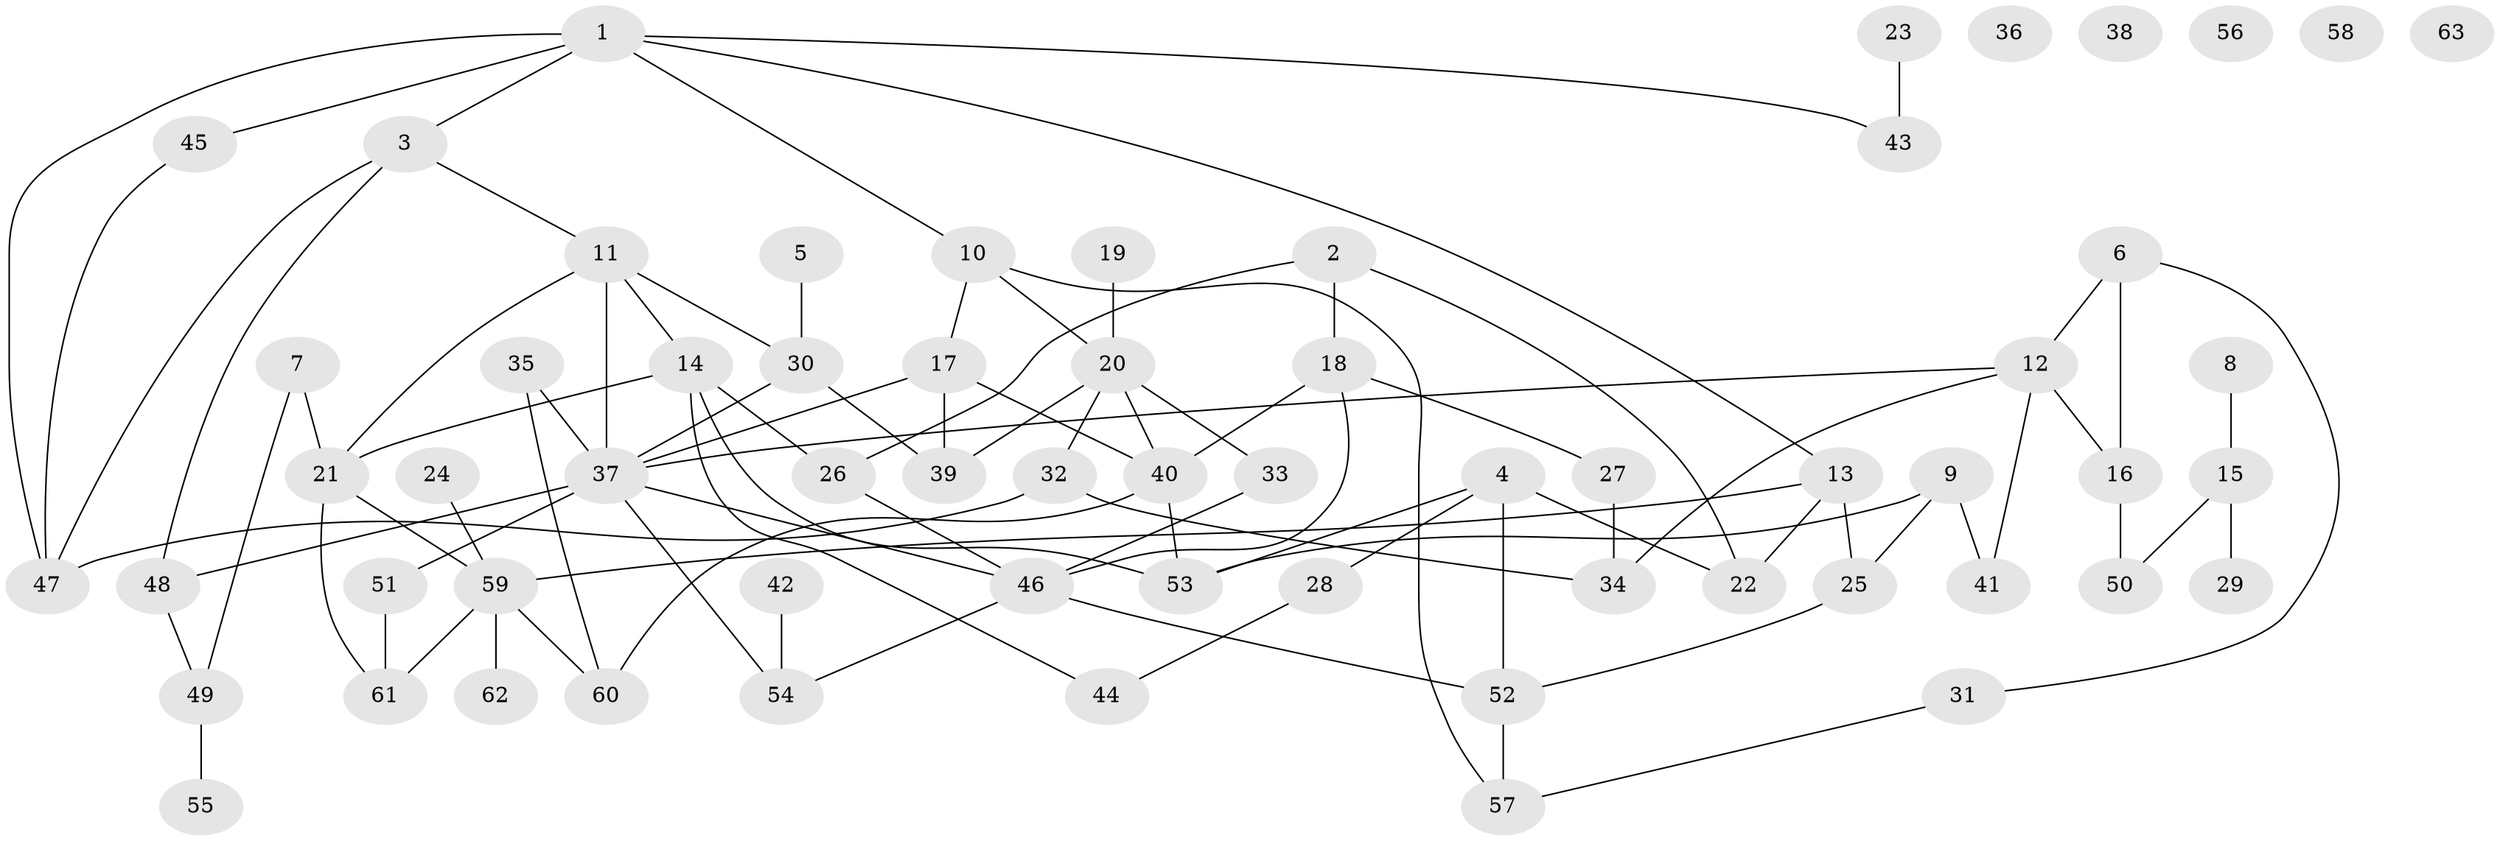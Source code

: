 // Generated by graph-tools (version 1.1) at 2025/49/03/09/25 03:49:10]
// undirected, 63 vertices, 91 edges
graph export_dot {
graph [start="1"]
  node [color=gray90,style=filled];
  1;
  2;
  3;
  4;
  5;
  6;
  7;
  8;
  9;
  10;
  11;
  12;
  13;
  14;
  15;
  16;
  17;
  18;
  19;
  20;
  21;
  22;
  23;
  24;
  25;
  26;
  27;
  28;
  29;
  30;
  31;
  32;
  33;
  34;
  35;
  36;
  37;
  38;
  39;
  40;
  41;
  42;
  43;
  44;
  45;
  46;
  47;
  48;
  49;
  50;
  51;
  52;
  53;
  54;
  55;
  56;
  57;
  58;
  59;
  60;
  61;
  62;
  63;
  1 -- 3;
  1 -- 10;
  1 -- 13;
  1 -- 43;
  1 -- 45;
  1 -- 47;
  2 -- 18;
  2 -- 22;
  2 -- 26;
  3 -- 11;
  3 -- 47;
  3 -- 48;
  4 -- 22;
  4 -- 28;
  4 -- 52;
  4 -- 53;
  5 -- 30;
  6 -- 12;
  6 -- 16;
  6 -- 31;
  7 -- 21;
  7 -- 49;
  8 -- 15;
  9 -- 25;
  9 -- 41;
  9 -- 53;
  10 -- 17;
  10 -- 20;
  10 -- 57;
  11 -- 14;
  11 -- 21;
  11 -- 30;
  11 -- 37;
  12 -- 16;
  12 -- 34;
  12 -- 37;
  12 -- 41;
  13 -- 22;
  13 -- 25;
  13 -- 59;
  14 -- 21;
  14 -- 26;
  14 -- 44;
  14 -- 53;
  15 -- 29;
  15 -- 50;
  16 -- 50;
  17 -- 37;
  17 -- 39;
  17 -- 40;
  18 -- 27;
  18 -- 40;
  18 -- 46;
  19 -- 20;
  20 -- 32;
  20 -- 33;
  20 -- 39;
  20 -- 40;
  21 -- 59;
  21 -- 61;
  23 -- 43;
  24 -- 59;
  25 -- 52;
  26 -- 46;
  27 -- 34;
  28 -- 44;
  30 -- 37;
  30 -- 39;
  31 -- 57;
  32 -- 34;
  32 -- 47;
  33 -- 46;
  35 -- 37;
  35 -- 60;
  37 -- 46;
  37 -- 48;
  37 -- 51;
  37 -- 54;
  40 -- 53;
  40 -- 60;
  42 -- 54;
  45 -- 47;
  46 -- 52;
  46 -- 54;
  48 -- 49;
  49 -- 55;
  51 -- 61;
  52 -- 57;
  59 -- 60;
  59 -- 61;
  59 -- 62;
}

